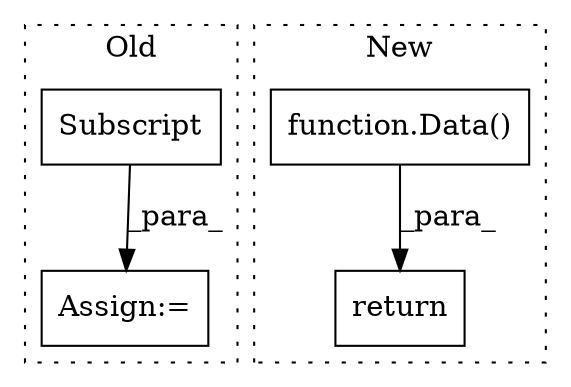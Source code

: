 digraph G {
subgraph cluster0 {
1 [label="Subscript" a="63" s="932,0" l="35,0" shape="box"];
4 [label="Assign:=" a="68" s="929" l="3" shape="box"];
label = "Old";
style="dotted";
}
subgraph cluster1 {
2 [label="function.Data()" a="75" s="1002" l="51" shape="box"];
3 [label="return" a="93" s="995" l="7" shape="box"];
label = "New";
style="dotted";
}
1 -> 4 [label="_para_"];
2 -> 3 [label="_para_"];
}